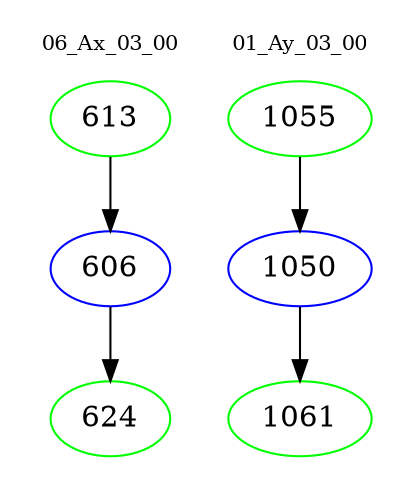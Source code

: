 digraph{
subgraph cluster_0 {
color = white
label = "06_Ax_03_00";
fontsize=10;
T0_613 [label="613", color="green"]
T0_613 -> T0_606 [color="black"]
T0_606 [label="606", color="blue"]
T0_606 -> T0_624 [color="black"]
T0_624 [label="624", color="green"]
}
subgraph cluster_1 {
color = white
label = "01_Ay_03_00";
fontsize=10;
T1_1055 [label="1055", color="green"]
T1_1055 -> T1_1050 [color="black"]
T1_1050 [label="1050", color="blue"]
T1_1050 -> T1_1061 [color="black"]
T1_1061 [label="1061", color="green"]
}
}
